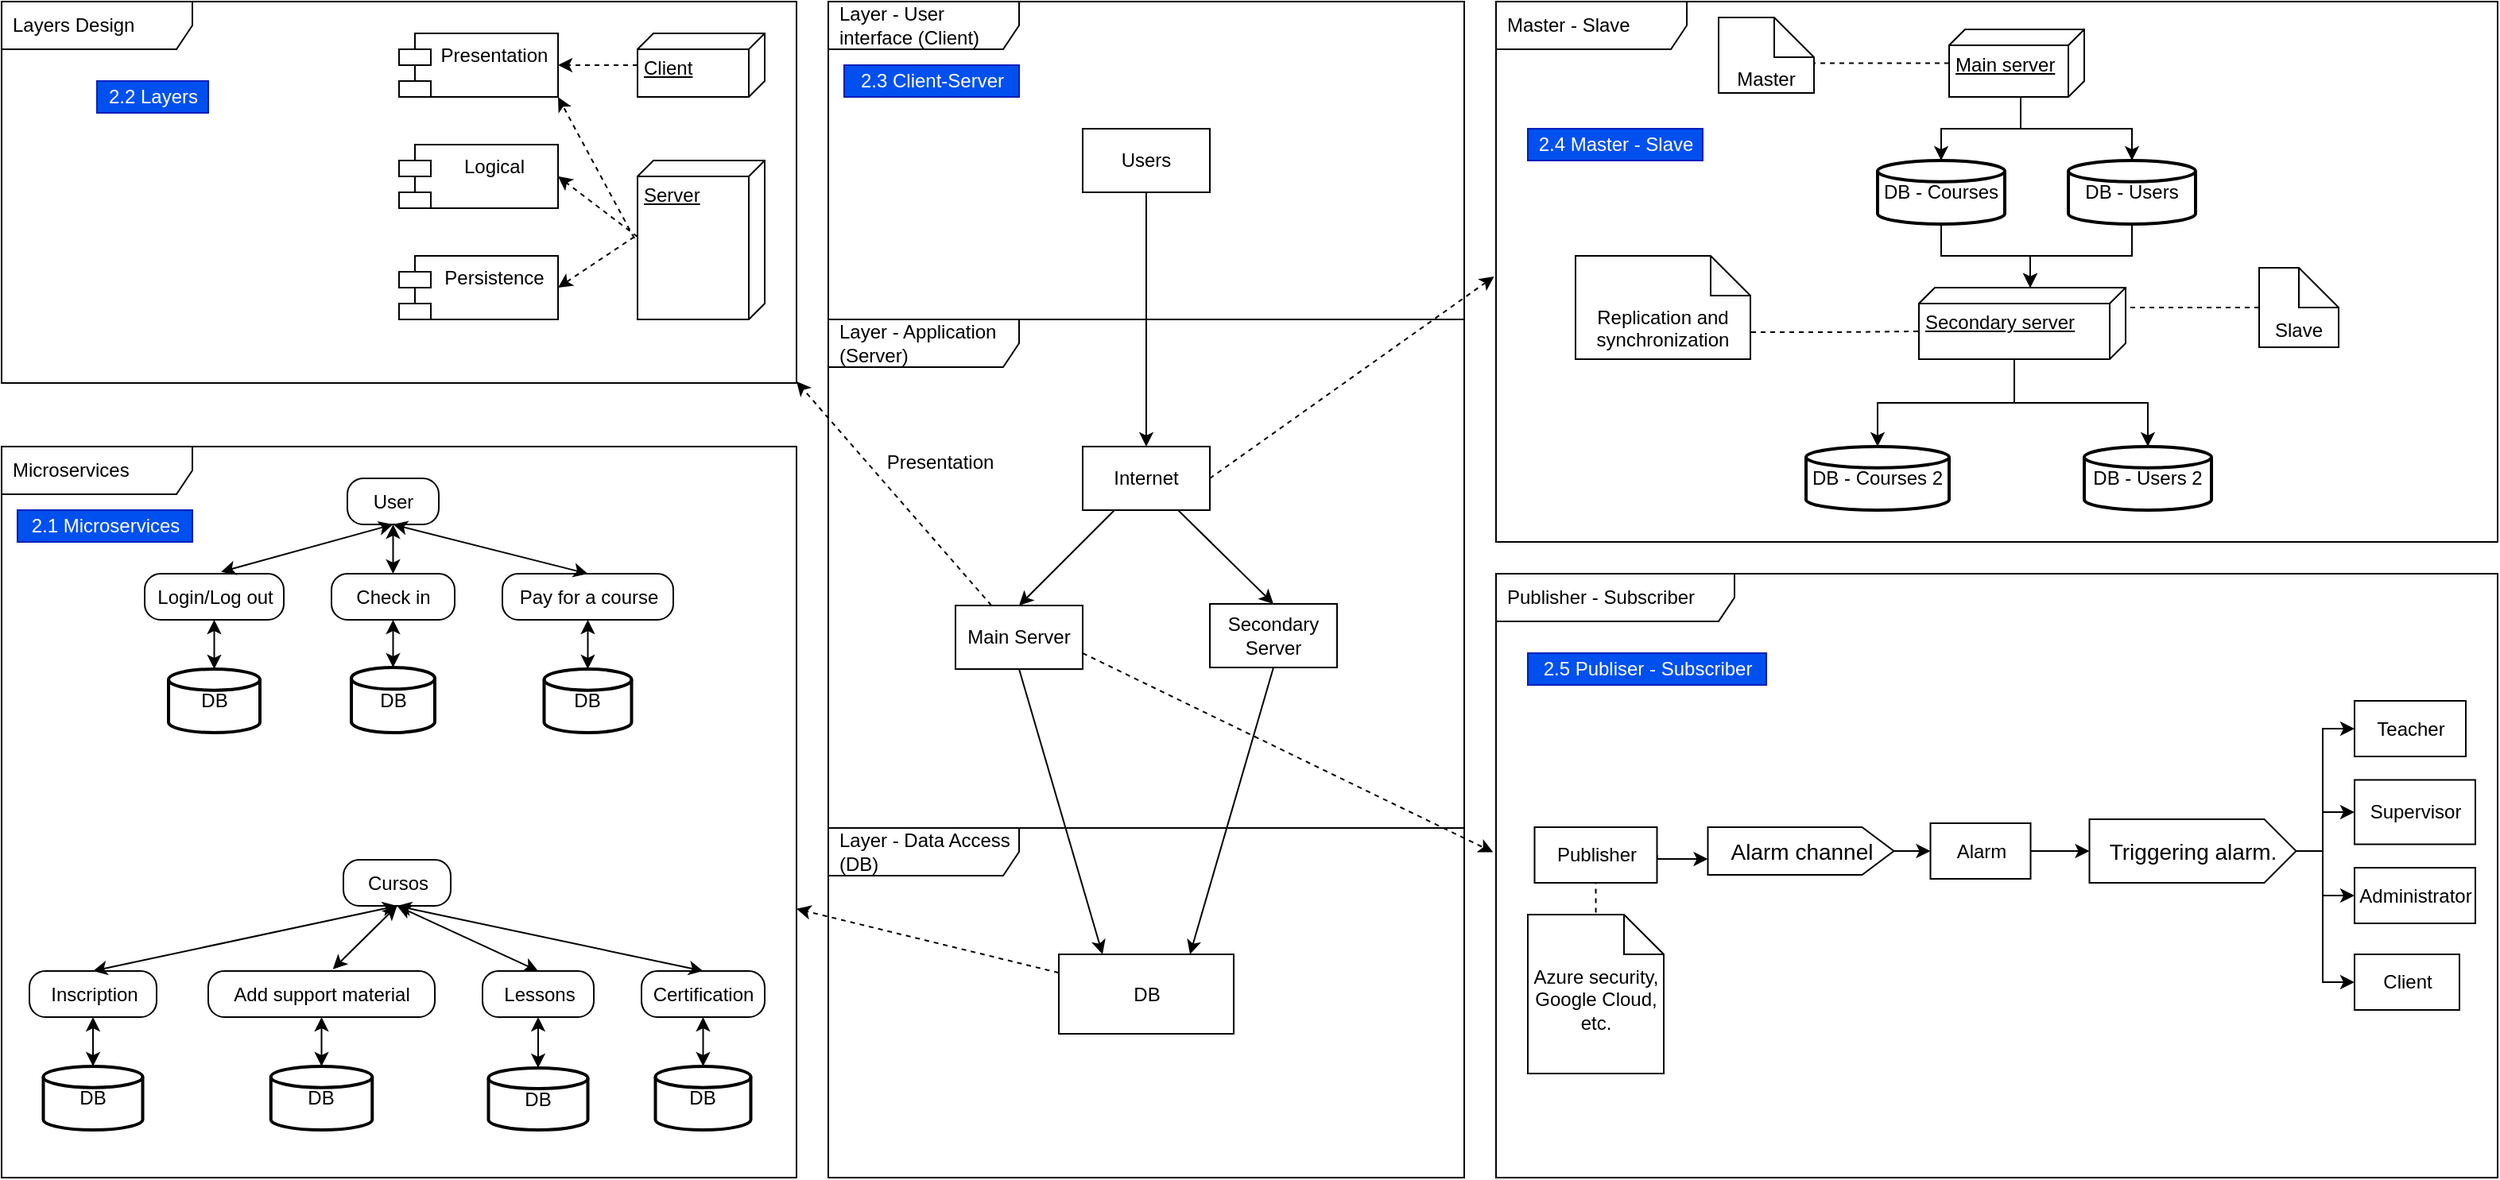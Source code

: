 <mxfile>
    <diagram id="fI5RTLDOAWzqv0Ly87yR" name="Page-1">
        <mxGraphModel dx="1625" dy="610" grid="1" gridSize="10" guides="1" tooltips="1" connect="1" arrows="1" fold="1" page="1" pageScale="1" pageWidth="827" pageHeight="1169" math="0" shadow="0">
            <root>
                <mxCell id="0"/>
                <mxCell id="1" parent="0"/>
                <mxCell id="125" value="Publisher - Subscriber" style="shape=umlFrame;whiteSpace=wrap;html=1;width=150;height=30;boundedLbl=1;verticalAlign=middle;align=left;spacingLeft=5;" vertex="1" parent="1">
                    <mxGeometry x="540" y="400" width="630" height="380" as="geometry"/>
                </mxCell>
                <mxCell id="140" style="rounded=0;orthogonalLoop=1;jettySize=auto;html=1;entryX=1;entryY=0.5;entryDx=0;entryDy=0;startArrow=classic;startFill=1;endArrow=none;endFill=0;dashed=1;exitX=-0.002;exitY=0.509;exitDx=0;exitDy=0;exitPerimeter=0;" edge="1" parent="1" source="100" target="7">
                    <mxGeometry relative="1" as="geometry"/>
                </mxCell>
                <mxCell id="100" value="Master - Slave" style="shape=umlFrame;whiteSpace=wrap;html=1;width=120;height=30;boundedLbl=1;verticalAlign=middle;align=left;spacingLeft=5;" vertex="1" parent="1">
                    <mxGeometry x="540" y="40" width="630" height="340" as="geometry"/>
                </mxCell>
                <mxCell id="26" value="Layers Design" style="shape=umlFrame;whiteSpace=wrap;html=1;width=120;height=30;boundedLbl=1;verticalAlign=middle;align=left;spacingLeft=5;" parent="1" vertex="1">
                    <mxGeometry x="-400" y="40" width="500" height="240" as="geometry"/>
                </mxCell>
                <mxCell id="67" value="Microservices" style="shape=umlFrame;whiteSpace=wrap;html=1;width=120;height=30;boundedLbl=1;verticalAlign=middle;align=left;spacingLeft=5;rounded=0;fillColor=none;" parent="1" vertex="1">
                    <mxGeometry x="-400" y="320" width="500" height="460" as="geometry"/>
                </mxCell>
                <mxCell id="3" value="Layer - User interface (Client)" style="shape=umlFrame;whiteSpace=wrap;html=1;width=120;height=30;boundedLbl=1;verticalAlign=middle;align=left;spacingLeft=5;" parent="1" vertex="1">
                    <mxGeometry x="120" y="40" width="400" height="200" as="geometry"/>
                </mxCell>
                <mxCell id="4" value="Layer - Application (Server)" style="shape=umlFrame;whiteSpace=wrap;html=1;width=120;height=30;boundedLbl=1;verticalAlign=middle;align=left;spacingLeft=5;" parent="1" vertex="1">
                    <mxGeometry x="120" y="240" width="400" height="320" as="geometry"/>
                </mxCell>
                <mxCell id="5" value="Layer - Data Access (DB)" style="shape=umlFrame;whiteSpace=wrap;html=1;width=120;height=30;boundedLbl=1;verticalAlign=middle;align=left;spacingLeft=5;" parent="1" vertex="1">
                    <mxGeometry x="120" y="560" width="400" height="220" as="geometry"/>
                </mxCell>
                <mxCell id="20" style="edgeStyle=none;rounded=0;orthogonalLoop=1;jettySize=auto;html=1;entryX=0.5;entryY=0;entryDx=0;entryDy=0;" parent="1" source="6" target="7" edge="1">
                    <mxGeometry relative="1" as="geometry"/>
                </mxCell>
                <mxCell id="6" value="Users" style="rounded=0;whiteSpace=wrap;html=1;" parent="1" vertex="1">
                    <mxGeometry x="280" y="120" width="80" height="40" as="geometry"/>
                </mxCell>
                <mxCell id="21" style="edgeStyle=none;rounded=0;orthogonalLoop=1;jettySize=auto;html=1;entryX=0.5;entryY=0;entryDx=0;entryDy=0;" parent="1" source="7" target="8" edge="1">
                    <mxGeometry relative="1" as="geometry"/>
                </mxCell>
                <mxCell id="22" style="edgeStyle=none;rounded=0;orthogonalLoop=1;jettySize=auto;html=1;exitX=0.75;exitY=1;exitDx=0;exitDy=0;entryX=0.5;entryY=0;entryDx=0;entryDy=0;" parent="1" source="7" target="18" edge="1">
                    <mxGeometry relative="1" as="geometry"/>
                </mxCell>
                <mxCell id="7" value="Internet" style="rounded=0;whiteSpace=wrap;html=1;" parent="1" vertex="1">
                    <mxGeometry x="280" y="320" width="80" height="40" as="geometry"/>
                </mxCell>
                <mxCell id="23" style="edgeStyle=none;rounded=0;orthogonalLoop=1;jettySize=auto;html=1;exitX=0.5;exitY=1;exitDx=0;exitDy=0;entryX=0.25;entryY=0;entryDx=0;entryDy=0;" parent="1" source="8" target="25" edge="1">
                    <mxGeometry relative="1" as="geometry">
                        <mxPoint x="303" y="495" as="targetPoint"/>
                    </mxGeometry>
                </mxCell>
                <mxCell id="27" style="edgeStyle=none;rounded=0;orthogonalLoop=1;jettySize=auto;html=1;entryX=1;entryY=0.996;entryDx=0;entryDy=0;entryPerimeter=0;dashed=1;" parent="1" source="8" target="26" edge="1">
                    <mxGeometry relative="1" as="geometry"/>
                </mxCell>
                <mxCell id="8" value="Main Server" style="rounded=0;whiteSpace=wrap;html=1;" parent="1" vertex="1">
                    <mxGeometry x="200" y="420" width="80" height="40" as="geometry"/>
                </mxCell>
                <mxCell id="19" style="edgeStyle=none;rounded=0;orthogonalLoop=1;jettySize=auto;html=1;entryX=1;entryY=0.5;entryDx=0;entryDy=0;dashed=1;" parent="1" source="10" target="12" edge="1">
                    <mxGeometry relative="1" as="geometry"/>
                </mxCell>
                <mxCell id="10" value="Client" style="verticalAlign=top;align=left;spacingTop=8;spacingLeft=2;spacingRight=12;shape=cube;size=10;direction=south;fontStyle=4;html=1;" parent="1" vertex="1">
                    <mxGeometry y="60" width="80" height="40" as="geometry"/>
                </mxCell>
                <mxCell id="15" style="rounded=0;orthogonalLoop=1;jettySize=auto;html=1;entryX=1;entryY=1;entryDx=0;entryDy=0;dashed=1;" parent="1" target="12" edge="1">
                    <mxGeometry relative="1" as="geometry">
                        <mxPoint x="-2" y="189" as="sourcePoint"/>
                    </mxGeometry>
                </mxCell>
                <mxCell id="16" style="edgeStyle=none;rounded=0;orthogonalLoop=1;jettySize=auto;html=1;entryX=1;entryY=0.5;entryDx=0;entryDy=0;dashed=1;exitX=0.48;exitY=1;exitDx=0;exitDy=0;exitPerimeter=0;" parent="1" source="11" target="13" edge="1">
                    <mxGeometry relative="1" as="geometry"/>
                </mxCell>
                <mxCell id="17" style="edgeStyle=none;rounded=0;orthogonalLoop=1;jettySize=auto;html=1;entryX=1;entryY=0.5;entryDx=0;entryDy=0;dashed=1;exitX=0.48;exitY=1.025;exitDx=0;exitDy=0;exitPerimeter=0;" parent="1" source="11" target="14" edge="1">
                    <mxGeometry relative="1" as="geometry"/>
                </mxCell>
                <mxCell id="11" value="Server" style="verticalAlign=top;align=left;spacingTop=8;spacingLeft=2;spacingRight=12;shape=cube;size=10;direction=south;fontStyle=4;html=1;" parent="1" vertex="1">
                    <mxGeometry y="140" width="80" height="100" as="geometry"/>
                </mxCell>
                <mxCell id="12" value="Presentation" style="shape=module;align=left;spacingLeft=20;align=center;verticalAlign=top;" parent="1" vertex="1">
                    <mxGeometry x="-150" y="60" width="100" height="40" as="geometry"/>
                </mxCell>
                <mxCell id="13" value="Logical" style="shape=module;align=left;spacingLeft=20;align=center;verticalAlign=top;" parent="1" vertex="1">
                    <mxGeometry x="-150" y="130" width="100" height="40" as="geometry"/>
                </mxCell>
                <mxCell id="14" value="Persistence" style="shape=module;align=left;spacingLeft=20;align=center;verticalAlign=top;" parent="1" vertex="1">
                    <mxGeometry x="-150" y="200" width="100" height="40" as="geometry"/>
                </mxCell>
                <mxCell id="24" style="edgeStyle=none;rounded=0;orthogonalLoop=1;jettySize=auto;html=1;exitX=0.5;exitY=1;exitDx=0;exitDy=0;entryX=0.75;entryY=0;entryDx=0;entryDy=0;" parent="1" source="18" target="25" edge="1">
                    <mxGeometry relative="1" as="geometry">
                        <mxPoint x="320" y="520" as="targetPoint"/>
                    </mxGeometry>
                </mxCell>
                <mxCell id="18" value="Secondary Server" style="rounded=0;whiteSpace=wrap;html=1;" parent="1" vertex="1">
                    <mxGeometry x="360" y="419" width="80" height="40" as="geometry"/>
                </mxCell>
                <mxCell id="68" style="edgeStyle=none;rounded=0;orthogonalLoop=1;jettySize=auto;html=1;dashed=1;" parent="1" source="25" target="67" edge="1">
                    <mxGeometry relative="1" as="geometry"/>
                </mxCell>
                <mxCell id="25" value="DB" style="html=1;" parent="1" vertex="1">
                    <mxGeometry x="265" y="639.5" width="110" height="50" as="geometry"/>
                </mxCell>
                <mxCell id="28" value="2.2 Layers" style="text;html=1;align=center;verticalAlign=middle;resizable=0;points=[];autosize=1;rounded=0;fillColor=#0050ef;strokeColor=#001DBC;fontColor=#ffffff;" parent="1" vertex="1">
                    <mxGeometry x="-340" y="90" width="70" height="20" as="geometry"/>
                </mxCell>
                <mxCell id="29" value="2.3 Client-Server" style="text;html=1;align=center;verticalAlign=middle;resizable=0;points=[];autosize=1;fillColor=#0050ef;strokeColor=#001DBC;fontColor=#ffffff;" parent="1" vertex="1">
                    <mxGeometry x="130" y="80" width="110" height="20" as="geometry"/>
                </mxCell>
                <mxCell id="30" value="User" style="html=1;dashed=0;rounded=1;absoluteArcSize=1;arcSize=20;verticalAlign=middle;align=center;" parent="1" vertex="1">
                    <mxGeometry x="-182.5" y="340" width="57.5" height="29" as="geometry"/>
                </mxCell>
                <mxCell id="31" value="Login/Log out" style="html=1;dashed=0;rounded=1;absoluteArcSize=1;arcSize=20;verticalAlign=middle;align=center;" parent="1" vertex="1">
                    <mxGeometry x="-310" y="400" width="87.5" height="29" as="geometry"/>
                </mxCell>
                <mxCell id="32" value="Check in" style="html=1;dashed=0;rounded=1;absoluteArcSize=1;arcSize=20;verticalAlign=middle;align=center;" parent="1" vertex="1">
                    <mxGeometry x="-192.5" y="400" width="77.5" height="29" as="geometry"/>
                </mxCell>
                <mxCell id="33" value="Pay for a course" style="html=1;dashed=0;rounded=1;absoluteArcSize=1;arcSize=20;verticalAlign=middle;align=center;" parent="1" vertex="1">
                    <mxGeometry x="-85" y="400" width="107.5" height="29" as="geometry"/>
                </mxCell>
                <mxCell id="34" value="" style="endArrow=classic;startArrow=classic;html=1;exitX=0.55;exitY=-0.04;exitDx=0;exitDy=0;exitPerimeter=0;entryX=0.5;entryY=1;entryDx=0;entryDy=0;" parent="1" source="31" target="30" edge="1">
                    <mxGeometry width="50" height="50" relative="1" as="geometry">
                        <mxPoint x="-272.5" y="429" as="sourcePoint"/>
                        <mxPoint x="-122.5" y="379" as="targetPoint"/>
                    </mxGeometry>
                </mxCell>
                <mxCell id="35" value="" style="endArrow=classic;startArrow=classic;html=1;entryX=0.5;entryY=1;entryDx=0;entryDy=0;" parent="1" source="32" target="30" edge="1">
                    <mxGeometry width="50" height="50" relative="1" as="geometry">
                        <mxPoint x="-202.5" y="502" as="sourcePoint"/>
                        <mxPoint x="-90.5" y="399" as="targetPoint"/>
                    </mxGeometry>
                </mxCell>
                <mxCell id="36" value="" style="endArrow=classic;startArrow=classic;html=1;entryX=0.5;entryY=1;entryDx=0;entryDy=0;exitX=0.5;exitY=0;exitDx=0;exitDy=0;" parent="1" source="33" target="30" edge="1">
                    <mxGeometry width="50" height="50" relative="1" as="geometry">
                        <mxPoint x="-2.5" y="472" as="sourcePoint"/>
                        <mxPoint x="109.5" y="369" as="targetPoint"/>
                    </mxGeometry>
                </mxCell>
                <mxCell id="37" value="DB" style="strokeWidth=2;html=1;shape=mxgraph.flowchart.database;whiteSpace=wrap;" parent="1" vertex="1">
                    <mxGeometry x="-295" y="460" width="57.5" height="40" as="geometry"/>
                </mxCell>
                <mxCell id="38" value="" style="endArrow=classic;startArrow=classic;html=1;entryX=0.5;entryY=1;entryDx=0;entryDy=0;exitX=0.5;exitY=0;exitDx=0;exitDy=0;exitPerimeter=0;" parent="1" source="37" target="31" edge="1">
                    <mxGeometry width="50" height="50" relative="1" as="geometry">
                        <mxPoint x="-222.5" y="599" as="sourcePoint"/>
                        <mxPoint x="-172.5" y="549" as="targetPoint"/>
                    </mxGeometry>
                </mxCell>
                <mxCell id="39" value="DB" style="strokeWidth=2;html=1;shape=mxgraph.flowchart.database;whiteSpace=wrap;" parent="1" vertex="1">
                    <mxGeometry x="-180" y="459" width="52.5" height="41" as="geometry"/>
                </mxCell>
                <mxCell id="40" value="" style="endArrow=classic;startArrow=classic;html=1;exitX=0.5;exitY=0;exitDx=0;exitDy=0;exitPerimeter=0;entryX=0.5;entryY=1;entryDx=0;entryDy=0;" parent="1" source="39" target="32" edge="1">
                    <mxGeometry width="50" height="50" relative="1" as="geometry">
                        <mxPoint x="-22.5" y="599" as="sourcePoint"/>
                        <mxPoint x="-92.5" y="529" as="targetPoint"/>
                    </mxGeometry>
                </mxCell>
                <mxCell id="41" value="DB" style="strokeWidth=2;html=1;shape=mxgraph.flowchart.database;whiteSpace=wrap;" parent="1" vertex="1">
                    <mxGeometry x="-58.75" y="460" width="55" height="40" as="geometry"/>
                </mxCell>
                <mxCell id="42" value="" style="endArrow=classic;startArrow=classic;html=1;exitX=0.5;exitY=0;exitDx=0;exitDy=0;exitPerimeter=0;entryX=0.5;entryY=1;entryDx=0;entryDy=0;" parent="1" source="41" target="33" edge="1">
                    <mxGeometry width="50" height="50" relative="1" as="geometry">
                        <mxPoint x="207.5" y="599" as="sourcePoint"/>
                        <mxPoint x="147.5" y="529" as="targetPoint"/>
                    </mxGeometry>
                </mxCell>
                <mxCell id="46" value="Cursos" style="html=1;dashed=0;rounded=1;absoluteArcSize=1;arcSize=20;verticalAlign=middle;align=center;" parent="1" vertex="1">
                    <mxGeometry x="-185" y="580" width="67.5" height="29" as="geometry"/>
                </mxCell>
                <mxCell id="47" value="Add support material" style="html=1;dashed=0;rounded=1;absoluteArcSize=1;arcSize=20;verticalAlign=middle;align=center;" parent="1" vertex="1">
                    <mxGeometry x="-270" y="650" width="142.5" height="29" as="geometry"/>
                </mxCell>
                <mxCell id="48" value="Lessons" style="html=1;dashed=0;rounded=1;absoluteArcSize=1;arcSize=20;verticalAlign=middle;align=center;" parent="1" vertex="1">
                    <mxGeometry x="-97.5" y="650" width="70" height="29" as="geometry"/>
                </mxCell>
                <mxCell id="49" value="Certification" style="html=1;dashed=0;rounded=1;absoluteArcSize=1;arcSize=20;verticalAlign=middle;align=center;" parent="1" vertex="1">
                    <mxGeometry x="2.5" y="650" width="77.5" height="29" as="geometry"/>
                </mxCell>
                <mxCell id="50" value="" style="endArrow=classic;startArrow=classic;html=1;exitX=0.55;exitY=-0.04;exitDx=0;exitDy=0;exitPerimeter=0;entryX=0.5;entryY=1;entryDx=0;entryDy=0;" parent="1" source="47" target="46" edge="1">
                    <mxGeometry width="50" height="50" relative="1" as="geometry">
                        <mxPoint x="-302.5" y="669" as="sourcePoint"/>
                        <mxPoint x="-152.5" y="619" as="targetPoint"/>
                    </mxGeometry>
                </mxCell>
                <mxCell id="51" value="" style="endArrow=classic;startArrow=classic;html=1;entryX=0.5;entryY=1;entryDx=0;entryDy=0;exitX=0.5;exitY=0;exitDx=0;exitDy=0;" parent="1" source="48" target="46" edge="1">
                    <mxGeometry width="50" height="50" relative="1" as="geometry">
                        <mxPoint x="-232.5" y="742" as="sourcePoint"/>
                        <mxPoint x="-120.5" y="639" as="targetPoint"/>
                    </mxGeometry>
                </mxCell>
                <mxCell id="52" value="" style="endArrow=classic;startArrow=classic;html=1;entryX=0.5;entryY=1;entryDx=0;entryDy=0;exitX=0.5;exitY=0;exitDx=0;exitDy=0;" parent="1" source="49" target="46" edge="1">
                    <mxGeometry width="50" height="50" relative="1" as="geometry">
                        <mxPoint x="-32.5" y="712" as="sourcePoint"/>
                        <mxPoint x="79.5" y="609" as="targetPoint"/>
                    </mxGeometry>
                </mxCell>
                <mxCell id="53" value="DB" style="strokeWidth=2;html=1;shape=mxgraph.flowchart.database;whiteSpace=wrap;" parent="1" vertex="1">
                    <mxGeometry x="-230.62" y="710" width="63.75" height="40" as="geometry"/>
                </mxCell>
                <mxCell id="54" value="" style="endArrow=classic;startArrow=classic;html=1;entryX=0.5;entryY=1;entryDx=0;entryDy=0;exitX=0.5;exitY=0;exitDx=0;exitDy=0;exitPerimeter=0;" parent="1" source="53" target="47" edge="1">
                    <mxGeometry width="50" height="50" relative="1" as="geometry">
                        <mxPoint x="-142.5" y="829" as="sourcePoint"/>
                        <mxPoint x="-92.5" y="779" as="targetPoint"/>
                    </mxGeometry>
                </mxCell>
                <mxCell id="55" value="DB" style="strokeWidth=2;html=1;shape=mxgraph.flowchart.database;whiteSpace=wrap;" parent="1" vertex="1">
                    <mxGeometry x="-93.75" y="711" width="62.5" height="39" as="geometry"/>
                </mxCell>
                <mxCell id="56" value="" style="endArrow=classic;startArrow=classic;html=1;exitX=0.5;exitY=0;exitDx=0;exitDy=0;exitPerimeter=0;entryX=0.5;entryY=1;entryDx=0;entryDy=0;" parent="1" source="55" target="48" edge="1">
                    <mxGeometry width="50" height="50" relative="1" as="geometry">
                        <mxPoint x="57.5" y="829" as="sourcePoint"/>
                        <mxPoint x="-12.5" y="759" as="targetPoint"/>
                    </mxGeometry>
                </mxCell>
                <mxCell id="57" value="DB" style="strokeWidth=2;html=1;shape=mxgraph.flowchart.database;whiteSpace=wrap;" parent="1" vertex="1">
                    <mxGeometry x="11.25" y="710" width="60" height="40" as="geometry"/>
                </mxCell>
                <mxCell id="58" value="" style="endArrow=classic;startArrow=classic;html=1;exitX=0.5;exitY=0;exitDx=0;exitDy=0;exitPerimeter=0;entryX=0.5;entryY=1;entryDx=0;entryDy=0;" parent="1" source="57" target="49" edge="1">
                    <mxGeometry width="50" height="50" relative="1" as="geometry">
                        <mxPoint x="287.5" y="829" as="sourcePoint"/>
                        <mxPoint x="227.5" y="759" as="targetPoint"/>
                    </mxGeometry>
                </mxCell>
                <mxCell id="62" value="Inscription" style="html=1;dashed=0;rounded=1;absoluteArcSize=1;arcSize=20;verticalAlign=middle;align=center;" parent="1" vertex="1">
                    <mxGeometry x="-382.5" y="650" width="80" height="29" as="geometry"/>
                </mxCell>
                <mxCell id="63" value="DB" style="strokeWidth=2;html=1;shape=mxgraph.flowchart.database;whiteSpace=wrap;" parent="1" vertex="1">
                    <mxGeometry x="-373.75" y="710" width="62.5" height="40" as="geometry"/>
                </mxCell>
                <mxCell id="64" value="" style="endArrow=classic;startArrow=classic;html=1;entryX=0.5;entryY=1;entryDx=0;entryDy=0;exitX=0.5;exitY=0;exitDx=0;exitDy=0;exitPerimeter=0;" parent="1" source="63" target="62" edge="1">
                    <mxGeometry width="50" height="50" relative="1" as="geometry">
                        <mxPoint x="-267.5" y="829" as="sourcePoint"/>
                        <mxPoint x="-217.5" y="779" as="targetPoint"/>
                    </mxGeometry>
                </mxCell>
                <mxCell id="66" value="" style="endArrow=classic;startArrow=classic;html=1;exitX=0.5;exitY=0;exitDx=0;exitDy=0;entryX=0.5;entryY=1;entryDx=0;entryDy=0;" parent="1" source="62" target="46" edge="1">
                    <mxGeometry width="50" height="50" relative="1" as="geometry">
                        <mxPoint x="-329.5" y="627.0" as="sourcePoint"/>
                        <mxPoint x="-302.5" y="559" as="targetPoint"/>
                    </mxGeometry>
                </mxCell>
                <mxCell id="69" value="2.1 Microservices" style="text;html=1;align=center;verticalAlign=middle;resizable=0;points=[];autosize=1;fillColor=#0050ef;strokeColor=#001DBC;fontColor=#ffffff;" parent="1" vertex="1">
                    <mxGeometry x="-390" y="360" width="110" height="20" as="geometry"/>
                </mxCell>
                <mxCell id="70" value="Presentation" style="text;html=1;align=center;verticalAlign=middle;resizable=0;points=[];autosize=1;" vertex="1" parent="1">
                    <mxGeometry x="150" y="320" width="80" height="20" as="geometry"/>
                </mxCell>
                <mxCell id="93" style="edgeStyle=orthogonalEdgeStyle;rounded=0;orthogonalLoop=1;jettySize=auto;html=1;entryX=0.5;entryY=0;entryDx=0;entryDy=0;entryPerimeter=0;" edge="1" parent="1" source="77" target="92">
                    <mxGeometry relative="1" as="geometry">
                        <Array as="points">
                            <mxPoint x="870" y="120"/>
                            <mxPoint x="940" y="120"/>
                        </Array>
                    </mxGeometry>
                </mxCell>
                <mxCell id="94" style="edgeStyle=orthogonalEdgeStyle;rounded=0;orthogonalLoop=1;jettySize=auto;html=1;entryX=0.5;entryY=0;entryDx=0;entryDy=0;entryPerimeter=0;" edge="1" parent="1" source="77" target="91">
                    <mxGeometry relative="1" as="geometry">
                        <Array as="points">
                            <mxPoint x="870" y="120"/>
                            <mxPoint x="820" y="120"/>
                        </Array>
                    </mxGeometry>
                </mxCell>
                <mxCell id="99" style="edgeStyle=orthogonalEdgeStyle;rounded=0;orthogonalLoop=1;jettySize=auto;html=1;dashed=1;endArrow=none;endFill=0;" edge="1" parent="1" source="77" target="87">
                    <mxGeometry relative="1" as="geometry">
                        <Array as="points">
                            <mxPoint x="760" y="79"/>
                            <mxPoint x="760" y="79"/>
                        </Array>
                    </mxGeometry>
                </mxCell>
                <mxCell id="77" value="Main server" style="verticalAlign=top;align=left;spacingTop=8;spacingLeft=2;spacingRight=12;shape=cube;size=10;direction=south;fontStyle=4;html=1;" vertex="1" parent="1">
                    <mxGeometry x="825" y="57.5" width="85" height="42.5" as="geometry"/>
                </mxCell>
                <mxCell id="78" style="edgeStyle=orthogonalEdgeStyle;rounded=0;orthogonalLoop=1;jettySize=auto;html=1;exitX=0;exitY=0;exitDx=45;exitDy=70;exitPerimeter=0;entryX=0.5;entryY=0;entryDx=0;entryDy=0;entryPerimeter=0;" edge="1" parent="1" source="80" target="97">
                    <mxGeometry relative="1" as="geometry">
                        <mxPoint x="776" y="310" as="targetPoint"/>
                    </mxGeometry>
                </mxCell>
                <mxCell id="79" style="edgeStyle=orthogonalEdgeStyle;rounded=0;orthogonalLoop=1;jettySize=auto;html=1;exitX=0;exitY=0;exitDx=45;exitDy=70;exitPerimeter=0;entryX=0.5;entryY=0;entryDx=0;entryDy=0;entryPerimeter=0;" edge="1" parent="1" source="80" target="98">
                    <mxGeometry relative="1" as="geometry">
                        <mxPoint x="950" y="310" as="targetPoint"/>
                    </mxGeometry>
                </mxCell>
                <mxCell id="80" value="Secondary server" style="verticalAlign=top;align=left;spacingTop=8;spacingLeft=2;spacingRight=12;shape=cube;size=10;direction=south;fontStyle=4;html=1;" vertex="1" parent="1">
                    <mxGeometry x="806" y="220" width="130" height="45" as="geometry"/>
                </mxCell>
                <mxCell id="84" style="edgeStyle=orthogonalEdgeStyle;rounded=0;orthogonalLoop=1;jettySize=auto;html=1;exitX=0;exitY=0;exitDx=80;exitDy=42.5;exitPerimeter=0;entryX=0;entryY=0;entryDx=27.5;entryDy=130;entryPerimeter=0;dashed=1;endArrow=none;endFill=0;" edge="1" parent="1" source="85" target="80">
                    <mxGeometry relative="1" as="geometry">
                        <Array as="points">
                            <mxPoint x="670" y="248"/>
                            <mxPoint x="753" y="248"/>
                        </Array>
                    </mxGeometry>
                </mxCell>
                <mxCell id="85" value="Replication and synchronization" style="shape=note2;boundedLbl=1;whiteSpace=wrap;html=1;size=25;verticalAlign=top;align=center;" vertex="1" parent="1">
                    <mxGeometry x="590" y="200" width="110" height="65" as="geometry"/>
                </mxCell>
                <mxCell id="87" value="Master" style="shape=note2;boundedLbl=1;whiteSpace=wrap;html=1;size=25;verticalAlign=top;align=center;" vertex="1" parent="1">
                    <mxGeometry x="680" y="50" width="60" height="47.5" as="geometry"/>
                </mxCell>
                <mxCell id="88" style="edgeStyle=orthogonalEdgeStyle;rounded=0;orthogonalLoop=1;jettySize=auto;html=1;exitX=0;exitY=0.5;exitDx=0;exitDy=0;exitPerimeter=0;entryX=0;entryY=0;entryDx=17.5;entryDy=0;entryPerimeter=0;dashed=1;endArrow=none;endFill=0;" edge="1" parent="1" source="89" target="80">
                    <mxGeometry relative="1" as="geometry">
                        <Array as="points">
                            <mxPoint x="936" y="233"/>
                        </Array>
                    </mxGeometry>
                </mxCell>
                <mxCell id="89" value="Slave" style="shape=note2;boundedLbl=1;whiteSpace=wrap;html=1;size=25;verticalAlign=top;align=center;" vertex="1" parent="1">
                    <mxGeometry x="1020" y="207.5" width="50" height="50" as="geometry"/>
                </mxCell>
                <mxCell id="95" style="edgeStyle=orthogonalEdgeStyle;rounded=0;orthogonalLoop=1;jettySize=auto;html=1;exitX=0.5;exitY=1;exitDx=0;exitDy=0;exitPerimeter=0;entryX=0;entryY=0;entryDx=0;entryDy=60;entryPerimeter=0;" edge="1" parent="1" source="91" target="80">
                    <mxGeometry relative="1" as="geometry"/>
                </mxCell>
                <mxCell id="91" value="DB - Courses" style="strokeWidth=2;html=1;shape=mxgraph.flowchart.database;whiteSpace=wrap;" vertex="1" parent="1">
                    <mxGeometry x="780" y="140" width="80" height="40" as="geometry"/>
                </mxCell>
                <mxCell id="96" style="edgeStyle=orthogonalEdgeStyle;rounded=0;orthogonalLoop=1;jettySize=auto;html=1;entryX=0;entryY=0;entryDx=0;entryDy=60;entryPerimeter=0;" edge="1" parent="1" source="92" target="80">
                    <mxGeometry relative="1" as="geometry">
                        <Array as="points">
                            <mxPoint x="940" y="200"/>
                            <mxPoint x="876" y="200"/>
                        </Array>
                    </mxGeometry>
                </mxCell>
                <mxCell id="92" value="DB - Users" style="strokeWidth=2;html=1;shape=mxgraph.flowchart.database;whiteSpace=wrap;" vertex="1" parent="1">
                    <mxGeometry x="900" y="140" width="80" height="40" as="geometry"/>
                </mxCell>
                <mxCell id="97" value="DB - Courses 2" style="strokeWidth=2;html=1;shape=mxgraph.flowchart.database;whiteSpace=wrap;" vertex="1" parent="1">
                    <mxGeometry x="735" y="320" width="90" height="40" as="geometry"/>
                </mxCell>
                <mxCell id="98" value="DB - Users 2" style="strokeWidth=2;html=1;shape=mxgraph.flowchart.database;whiteSpace=wrap;" vertex="1" parent="1">
                    <mxGeometry x="910" y="320" width="80" height="40" as="geometry"/>
                </mxCell>
                <mxCell id="101" value="2.4 Master - Slave" style="text;html=1;align=center;verticalAlign=middle;resizable=0;points=[];autosize=1;fillColor=#0050ef;strokeColor=#001DBC;fontColor=#ffffff;" vertex="1" parent="1">
                    <mxGeometry x="560" y="120" width="110" height="20" as="geometry"/>
                </mxCell>
                <mxCell id="102" style="edgeStyle=orthogonalEdgeStyle;rounded=0;orthogonalLoop=1;jettySize=auto;html=1;exitX=1;exitY=0.5;exitDx=0;exitDy=0;entryX=0;entryY=0;entryDx=0;entryDy=20;entryPerimeter=0;" edge="1" parent="1" source="103" target="111">
                    <mxGeometry relative="1" as="geometry">
                        <Array as="points">
                            <mxPoint x="641.25" y="579.5"/>
                        </Array>
                    </mxGeometry>
                </mxCell>
                <mxCell id="103" value="Publisher" style="html=1;" vertex="1" parent="1">
                    <mxGeometry x="564.25" y="559.5" width="77" height="35" as="geometry"/>
                </mxCell>
                <mxCell id="104" style="edgeStyle=orthogonalEdgeStyle;rounded=0;orthogonalLoop=1;jettySize=auto;html=1;exitX=1;exitY=0.5;exitDx=0;exitDy=0;entryX=0;entryY=0;entryDx=0;entryDy=20;entryPerimeter=0;" edge="1" parent="1" source="105" target="116">
                    <mxGeometry relative="1" as="geometry"/>
                </mxCell>
                <mxCell id="105" value="Alarm" style="html=1;" vertex="1" parent="1">
                    <mxGeometry x="813.25" y="557" width="63" height="35" as="geometry"/>
                </mxCell>
                <mxCell id="106" value="Teacher" style="html=1;" vertex="1" parent="1">
                    <mxGeometry x="1080" y="480" width="70" height="35" as="geometry"/>
                </mxCell>
                <mxCell id="109" value="Client" style="html=1;" vertex="1" parent="1">
                    <mxGeometry x="1080" y="639.5" width="66" height="35" as="geometry"/>
                </mxCell>
                <mxCell id="110" style="edgeStyle=orthogonalEdgeStyle;rounded=0;orthogonalLoop=1;jettySize=auto;html=1;exitX=1;exitY=0.5;exitDx=0;exitDy=0;exitPerimeter=0;entryX=0;entryY=0.5;entryDx=0;entryDy=0;" edge="1" parent="1" source="111" target="105">
                    <mxGeometry relative="1" as="geometry"/>
                </mxCell>
                <mxCell id="111" value="Alarm channel" style="html=1;shape=mxgraph.infographic.ribbonSimple;notch1=0;notch2=20;align=center;verticalAlign=middle;fontSize=14;fontStyle=0;" vertex="1" parent="1">
                    <mxGeometry x="673.25" y="559.5" width="117" height="30" as="geometry"/>
                </mxCell>
                <mxCell id="143" style="edgeStyle=orthogonalEdgeStyle;rounded=0;orthogonalLoop=1;jettySize=auto;html=1;entryX=0;entryY=0.5;entryDx=0;entryDy=0;startArrow=none;startFill=0;endArrow=classic;endFill=1;" edge="1" parent="1" source="116" target="106">
                    <mxGeometry relative="1" as="geometry">
                        <Array as="points">
                            <mxPoint x="1060" y="575"/>
                            <mxPoint x="1060" y="498"/>
                        </Array>
                    </mxGeometry>
                </mxCell>
                <mxCell id="144" style="edgeStyle=orthogonalEdgeStyle;rounded=0;orthogonalLoop=1;jettySize=auto;html=1;entryX=0;entryY=0.5;entryDx=0;entryDy=0;startArrow=none;startFill=0;endArrow=classic;endFill=1;" edge="1" parent="1" source="116" target="107">
                    <mxGeometry relative="1" as="geometry">
                        <Array as="points">
                            <mxPoint x="1060" y="575"/>
                            <mxPoint x="1060" y="550"/>
                        </Array>
                    </mxGeometry>
                </mxCell>
                <mxCell id="145" style="edgeStyle=orthogonalEdgeStyle;rounded=0;orthogonalLoop=1;jettySize=auto;html=1;entryX=0;entryY=0.5;entryDx=0;entryDy=0;startArrow=none;startFill=0;endArrow=classic;endFill=1;" edge="1" parent="1" source="116" target="108">
                    <mxGeometry relative="1" as="geometry">
                        <Array as="points">
                            <mxPoint x="1060" y="575"/>
                            <mxPoint x="1060" y="603"/>
                        </Array>
                    </mxGeometry>
                </mxCell>
                <mxCell id="146" style="edgeStyle=orthogonalEdgeStyle;rounded=0;orthogonalLoop=1;jettySize=auto;html=1;entryX=0;entryY=0.5;entryDx=0;entryDy=0;startArrow=none;startFill=0;endArrow=classic;endFill=1;" edge="1" parent="1" source="116" target="109">
                    <mxGeometry relative="1" as="geometry">
                        <Array as="points">
                            <mxPoint x="1060" y="575"/>
                            <mxPoint x="1060" y="657"/>
                        </Array>
                    </mxGeometry>
                </mxCell>
                <mxCell id="116" value="Triggering alarm." style="html=1;shape=mxgraph.infographic.ribbonSimple;notch1=0;notch2=20;align=center;verticalAlign=middle;fontSize=14;fontStyle=0;" vertex="1" parent="1">
                    <mxGeometry x="913.25" y="554.5" width="130" height="40" as="geometry"/>
                </mxCell>
                <mxCell id="117" style="edgeStyle=orthogonalEdgeStyle;rounded=0;orthogonalLoop=1;jettySize=auto;html=1;exitX=0;exitY=0;exitDx=47.5;exitDy=0;exitPerimeter=0;entryX=0.5;entryY=1;entryDx=0;entryDy=0;dashed=1;endArrow=none;endFill=0;" edge="1" parent="1" source="118" target="103">
                    <mxGeometry relative="1" as="geometry"/>
                </mxCell>
                <mxCell id="118" value="Azure security, Google Cloud, etc." style="shape=note2;boundedLbl=1;whiteSpace=wrap;html=1;size=25;verticalAlign=top;align=center;" vertex="1" parent="1">
                    <mxGeometry x="560" y="614.5" width="85.5" height="100" as="geometry"/>
                </mxCell>
                <mxCell id="108" value="Administrator" style="html=1;" vertex="1" parent="1">
                    <mxGeometry x="1080" y="585" width="76" height="35" as="geometry"/>
                </mxCell>
                <mxCell id="138" value="2.5 Publiser - Subscriber" style="text;html=1;align=center;verticalAlign=middle;resizable=0;points=[];autosize=1;fillColor=#0050ef;strokeColor=#001DBC;fontColor=#ffffff;" vertex="1" parent="1">
                    <mxGeometry x="560" y="450" width="150" height="20" as="geometry"/>
                </mxCell>
                <mxCell id="141" value="" style="endArrow=classic;dashed=1;html=1;entryX=-0.003;entryY=0.461;entryDx=0;entryDy=0;entryPerimeter=0;endFill=1;exitX=1;exitY=0.75;exitDx=0;exitDy=0;" edge="1" parent="1" source="8" target="125">
                    <mxGeometry width="50" height="50" relative="1" as="geometry">
                        <mxPoint x="320" y="280" as="sourcePoint"/>
                        <mxPoint x="480" y="500" as="targetPoint"/>
                    </mxGeometry>
                </mxCell>
                <mxCell id="107" value="Supervisor" style="html=1;" vertex="1" parent="1">
                    <mxGeometry x="1080" y="529.75" width="76" height="40.5" as="geometry"/>
                </mxCell>
            </root>
        </mxGraphModel>
    </diagram>
</mxfile>